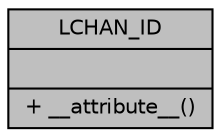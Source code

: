digraph "LCHAN_ID"
{
 // LATEX_PDF_SIZE
  edge [fontname="Helvetica",fontsize="10",labelfontname="Helvetica",labelfontsize="10"];
  node [fontname="Helvetica",fontsize="10",shape=record];
  Node1 [label="{LCHAN_ID\n||+ __attribute__()\l}",height=0.2,width=0.4,color="black", fillcolor="grey75", style="filled", fontcolor="black",tooltip="Logical Channel ID structure."];
}
